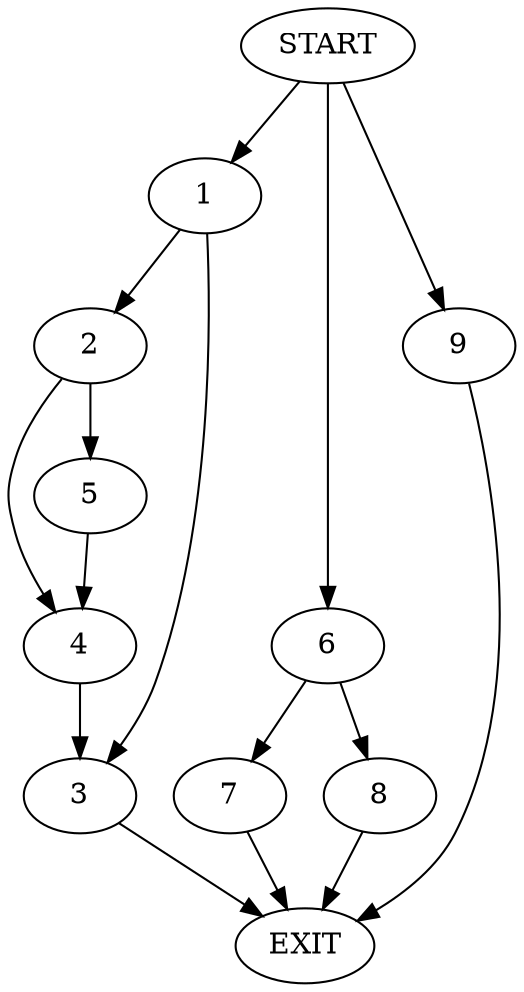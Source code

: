 digraph {
0 [label="START"]
10 [label="EXIT"]
0 -> 1
1 -> 2
1 -> 3
3 -> 10
2 -> 4
2 -> 5
4 -> 3
5 -> 4
0 -> 6
6 -> 7
6 -> 8
7 -> 10
8 -> 10
0 -> 9
9 -> 10
}
